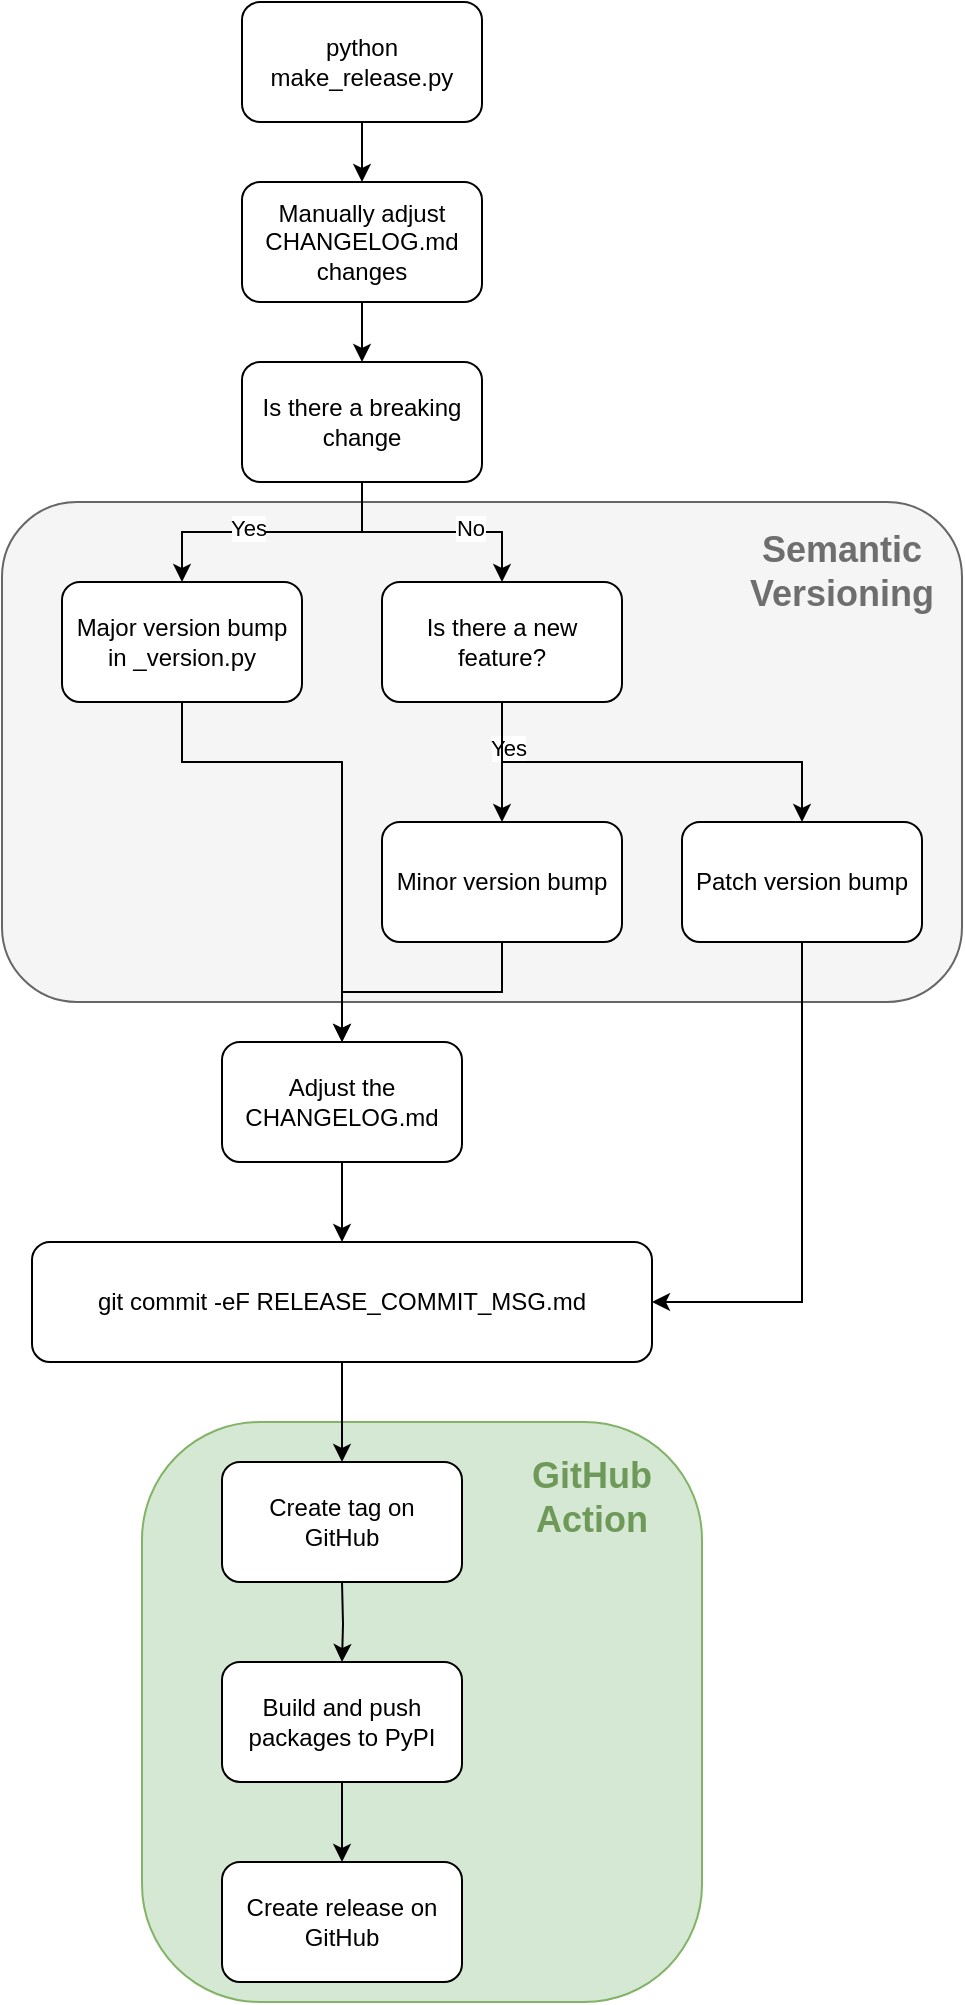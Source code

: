 <mxfile type="device">
  <diagram name="Seite-1" id="xmn08oupI2gSAHxAwkuE">
    <mxGraphModel dx="394" dy="220" grid="1" gridSize="10" guides="1" tooltips="1" connect="1" arrows="1" fold="1" page="1" pageScale="1" pageWidth="827" pageHeight="1169" math="0" shadow="0">
      <root>
        <mxCell id="0" />
        <mxCell id="1" parent="0" />
        <mxCell id="Sy3GnD-ZVnJThFurnhwo-33" value="" style="rounded=1;whiteSpace=wrap;html=1;fillColor=#d5e8d4;strokeColor=#82b366;arcSize=21;" parent="1" vertex="1">
          <mxGeometry x="130" y="790" width="280" height="290" as="geometry" />
        </mxCell>
        <mxCell id="Sy3GnD-ZVnJThFurnhwo-21" value="" style="rounded=1;whiteSpace=wrap;html=1;fillColor=#f5f5f5;fontColor=#333333;strokeColor=#666666;" parent="1" vertex="1">
          <mxGeometry x="60" y="330" width="480" height="250" as="geometry" />
        </mxCell>
        <mxCell id="Sy3GnD-ZVnJThFurnhwo-4" style="edgeStyle=orthogonalEdgeStyle;rounded=0;orthogonalLoop=1;jettySize=auto;html=1;exitX=0.5;exitY=1;exitDx=0;exitDy=0;" parent="1" source="Sy3GnD-ZVnJThFurnhwo-1" target="Sy3GnD-ZVnJThFurnhwo-3" edge="1">
          <mxGeometry relative="1" as="geometry" />
        </mxCell>
        <mxCell id="Sy3GnD-ZVnJThFurnhwo-1" value="python make_release.py" style="rounded=1;whiteSpace=wrap;html=1;" parent="1" vertex="1">
          <mxGeometry x="180" y="80" width="120" height="60" as="geometry" />
        </mxCell>
        <mxCell id="Sy3GnD-ZVnJThFurnhwo-6" style="edgeStyle=orthogonalEdgeStyle;rounded=0;orthogonalLoop=1;jettySize=auto;html=1;exitX=0.5;exitY=1;exitDx=0;exitDy=0;entryX=0.5;entryY=0;entryDx=0;entryDy=0;" parent="1" source="Sy3GnD-ZVnJThFurnhwo-3" target="Sy3GnD-ZVnJThFurnhwo-5" edge="1">
          <mxGeometry relative="1" as="geometry" />
        </mxCell>
        <mxCell id="Sy3GnD-ZVnJThFurnhwo-3" value="Manually adjust CHANGELOG.md changes" style="rounded=1;whiteSpace=wrap;html=1;" parent="1" vertex="1">
          <mxGeometry x="180" y="170" width="120" height="60" as="geometry" />
        </mxCell>
        <mxCell id="Sy3GnD-ZVnJThFurnhwo-9" style="edgeStyle=orthogonalEdgeStyle;rounded=0;orthogonalLoop=1;jettySize=auto;html=1;exitX=0.5;exitY=1;exitDx=0;exitDy=0;" parent="1" source="Sy3GnD-ZVnJThFurnhwo-5" target="Sy3GnD-ZVnJThFurnhwo-8" edge="1">
          <mxGeometry relative="1" as="geometry" />
        </mxCell>
        <mxCell id="Sy3GnD-ZVnJThFurnhwo-10" value="Yes" style="edgeLabel;html=1;align=center;verticalAlign=middle;resizable=0;points=[];" parent="Sy3GnD-ZVnJThFurnhwo-9" vertex="1" connectable="0">
          <mxGeometry x="0.177" y="-2" relative="1" as="geometry">
            <mxPoint as="offset" />
          </mxGeometry>
        </mxCell>
        <mxCell id="Sy3GnD-ZVnJThFurnhwo-12" style="edgeStyle=orthogonalEdgeStyle;rounded=0;orthogonalLoop=1;jettySize=auto;html=1;exitX=0.5;exitY=1;exitDx=0;exitDy=0;entryX=0.5;entryY=0;entryDx=0;entryDy=0;" parent="1" source="Sy3GnD-ZVnJThFurnhwo-5" target="Sy3GnD-ZVnJThFurnhwo-11" edge="1">
          <mxGeometry relative="1" as="geometry" />
        </mxCell>
        <mxCell id="Sy3GnD-ZVnJThFurnhwo-13" value="No" style="edgeLabel;html=1;align=center;verticalAlign=middle;resizable=0;points=[];" parent="Sy3GnD-ZVnJThFurnhwo-12" vertex="1" connectable="0">
          <mxGeometry x="0.31" y="2" relative="1" as="geometry">
            <mxPoint as="offset" />
          </mxGeometry>
        </mxCell>
        <mxCell id="Sy3GnD-ZVnJThFurnhwo-5" value="Is there a breaking change" style="rounded=1;whiteSpace=wrap;html=1;" parent="1" vertex="1">
          <mxGeometry x="180" y="260" width="120" height="60" as="geometry" />
        </mxCell>
        <mxCell id="Sy3GnD-ZVnJThFurnhwo-24" style="edgeStyle=orthogonalEdgeStyle;rounded=0;orthogonalLoop=1;jettySize=auto;html=1;exitX=0.5;exitY=1;exitDx=0;exitDy=0;" parent="1" source="Sy3GnD-ZVnJThFurnhwo-7" target="Sy3GnD-ZVnJThFurnhwo-23" edge="1">
          <mxGeometry relative="1" as="geometry" />
        </mxCell>
        <mxCell id="Sy3GnD-ZVnJThFurnhwo-7" value="Adjust the CHANGELOG.md" style="rounded=1;whiteSpace=wrap;html=1;" parent="1" vertex="1">
          <mxGeometry x="170" y="600" width="120" height="60" as="geometry" />
        </mxCell>
        <mxCell id="Sy3GnD-ZVnJThFurnhwo-17" style="edgeStyle=orthogonalEdgeStyle;rounded=0;orthogonalLoop=1;jettySize=auto;html=1;exitX=0.5;exitY=1;exitDx=0;exitDy=0;" parent="1" source="Sy3GnD-ZVnJThFurnhwo-8" target="Sy3GnD-ZVnJThFurnhwo-7" edge="1">
          <mxGeometry relative="1" as="geometry">
            <Array as="points">
              <mxPoint x="150" y="460" />
              <mxPoint x="230" y="460" />
            </Array>
          </mxGeometry>
        </mxCell>
        <mxCell id="Sy3GnD-ZVnJThFurnhwo-8" value="Major version bump in _version.py" style="rounded=1;whiteSpace=wrap;html=1;" parent="1" vertex="1">
          <mxGeometry x="90" y="370" width="120" height="60" as="geometry" />
        </mxCell>
        <mxCell id="Sy3GnD-ZVnJThFurnhwo-15" style="edgeStyle=orthogonalEdgeStyle;rounded=0;orthogonalLoop=1;jettySize=auto;html=1;exitX=0.5;exitY=1;exitDx=0;exitDy=0;" parent="1" source="Sy3GnD-ZVnJThFurnhwo-11" target="Sy3GnD-ZVnJThFurnhwo-14" edge="1">
          <mxGeometry relative="1" as="geometry" />
        </mxCell>
        <mxCell id="Sy3GnD-ZVnJThFurnhwo-16" value="Yes" style="edgeLabel;html=1;align=center;verticalAlign=middle;resizable=0;points=[];" parent="Sy3GnD-ZVnJThFurnhwo-15" vertex="1" connectable="0">
          <mxGeometry x="-0.256" y="3" relative="1" as="geometry">
            <mxPoint as="offset" />
          </mxGeometry>
        </mxCell>
        <mxCell id="Sy3GnD-ZVnJThFurnhwo-20" style="edgeStyle=orthogonalEdgeStyle;rounded=0;orthogonalLoop=1;jettySize=auto;html=1;exitX=0.5;exitY=1;exitDx=0;exitDy=0;" parent="1" source="Sy3GnD-ZVnJThFurnhwo-11" target="Sy3GnD-ZVnJThFurnhwo-19" edge="1">
          <mxGeometry relative="1" as="geometry" />
        </mxCell>
        <mxCell id="Sy3GnD-ZVnJThFurnhwo-11" value="Is there a new feature?" style="rounded=1;whiteSpace=wrap;html=1;" parent="1" vertex="1">
          <mxGeometry x="250" y="370" width="120" height="60" as="geometry" />
        </mxCell>
        <mxCell id="Sy3GnD-ZVnJThFurnhwo-18" style="edgeStyle=orthogonalEdgeStyle;rounded=0;orthogonalLoop=1;jettySize=auto;html=1;exitX=0.5;exitY=1;exitDx=0;exitDy=0;entryX=0.5;entryY=0;entryDx=0;entryDy=0;" parent="1" source="Sy3GnD-ZVnJThFurnhwo-14" target="Sy3GnD-ZVnJThFurnhwo-7" edge="1">
          <mxGeometry relative="1" as="geometry" />
        </mxCell>
        <mxCell id="Sy3GnD-ZVnJThFurnhwo-14" value="Minor version bump" style="rounded=1;whiteSpace=wrap;html=1;" parent="1" vertex="1">
          <mxGeometry x="250" y="490" width="120" height="60" as="geometry" />
        </mxCell>
        <mxCell id="Sy3GnD-ZVnJThFurnhwo-35" style="edgeStyle=orthogonalEdgeStyle;rounded=0;orthogonalLoop=1;jettySize=auto;html=1;exitX=0.5;exitY=1;exitDx=0;exitDy=0;entryX=1;entryY=0.5;entryDx=0;entryDy=0;" parent="1" source="Sy3GnD-ZVnJThFurnhwo-19" target="Sy3GnD-ZVnJThFurnhwo-23" edge="1">
          <mxGeometry relative="1" as="geometry" />
        </mxCell>
        <mxCell id="Sy3GnD-ZVnJThFurnhwo-19" value="Patch version bump" style="rounded=1;whiteSpace=wrap;html=1;" parent="1" vertex="1">
          <mxGeometry x="400" y="490" width="120" height="60" as="geometry" />
        </mxCell>
        <mxCell id="Sy3GnD-ZVnJThFurnhwo-22" value="Semantic Versioning" style="text;html=1;align=center;verticalAlign=middle;whiteSpace=wrap;rounded=0;fontStyle=1;fontSize=18;fontColor=#6E6E6E;" parent="1" vertex="1">
          <mxGeometry x="450" y="350" width="60" height="30" as="geometry" />
        </mxCell>
        <mxCell id="Sy3GnD-ZVnJThFurnhwo-27" style="edgeStyle=orthogonalEdgeStyle;rounded=0;orthogonalLoop=1;jettySize=auto;html=1;exitX=0.5;exitY=1;exitDx=0;exitDy=0;entryX=0.5;entryY=0;entryDx=0;entryDy=0;" parent="1" source="Sy3GnD-ZVnJThFurnhwo-23" edge="1">
          <mxGeometry relative="1" as="geometry">
            <mxPoint x="230" y="810" as="targetPoint" />
          </mxGeometry>
        </mxCell>
        <mxCell id="Sy3GnD-ZVnJThFurnhwo-23" value="git commit -eF RELEASE_COMMIT_MSG.md" style="rounded=1;whiteSpace=wrap;html=1;" parent="1" vertex="1">
          <mxGeometry x="75" y="700" width="310" height="60" as="geometry" />
        </mxCell>
        <mxCell id="Sy3GnD-ZVnJThFurnhwo-30" style="edgeStyle=orthogonalEdgeStyle;rounded=0;orthogonalLoop=1;jettySize=auto;html=1;exitX=0.5;exitY=1;exitDx=0;exitDy=0;entryX=0.5;entryY=0;entryDx=0;entryDy=0;" parent="1" target="Sy3GnD-ZVnJThFurnhwo-28" edge="1">
          <mxGeometry relative="1" as="geometry">
            <mxPoint x="230" y="870" as="sourcePoint" />
          </mxGeometry>
        </mxCell>
        <mxCell id="Sy3GnD-ZVnJThFurnhwo-31" style="edgeStyle=orthogonalEdgeStyle;rounded=0;orthogonalLoop=1;jettySize=auto;html=1;exitX=0.5;exitY=1;exitDx=0;exitDy=0;entryX=0.5;entryY=0;entryDx=0;entryDy=0;" parent="1" source="Sy3GnD-ZVnJThFurnhwo-28" target="Sy3GnD-ZVnJThFurnhwo-29" edge="1">
          <mxGeometry relative="1" as="geometry" />
        </mxCell>
        <mxCell id="Sy3GnD-ZVnJThFurnhwo-28" value="Build and push packages to PyPI" style="rounded=1;whiteSpace=wrap;html=1;" parent="1" vertex="1">
          <mxGeometry x="170" y="910" width="120" height="60" as="geometry" />
        </mxCell>
        <mxCell id="Sy3GnD-ZVnJThFurnhwo-29" value="Create release on GitHub" style="rounded=1;whiteSpace=wrap;html=1;" parent="1" vertex="1">
          <mxGeometry x="170" y="1010" width="120" height="60" as="geometry" />
        </mxCell>
        <mxCell id="Sy3GnD-ZVnJThFurnhwo-36" value="GitHub Action" style="text;html=1;align=center;verticalAlign=middle;whiteSpace=wrap;rounded=0;fontStyle=1;fontSize=18;fontColor=#6F9958;" parent="1" vertex="1">
          <mxGeometry x="325" y="813" width="60" height="30" as="geometry" />
        </mxCell>
        <mxCell id="srRZveQdFgRCeiaoivwE-1" value="Create tag on&lt;div&gt;GitHub&lt;/div&gt;" style="rounded=1;whiteSpace=wrap;html=1;" vertex="1" parent="1">
          <mxGeometry x="170" y="810" width="120" height="60" as="geometry" />
        </mxCell>
      </root>
    </mxGraphModel>
  </diagram>
</mxfile>
